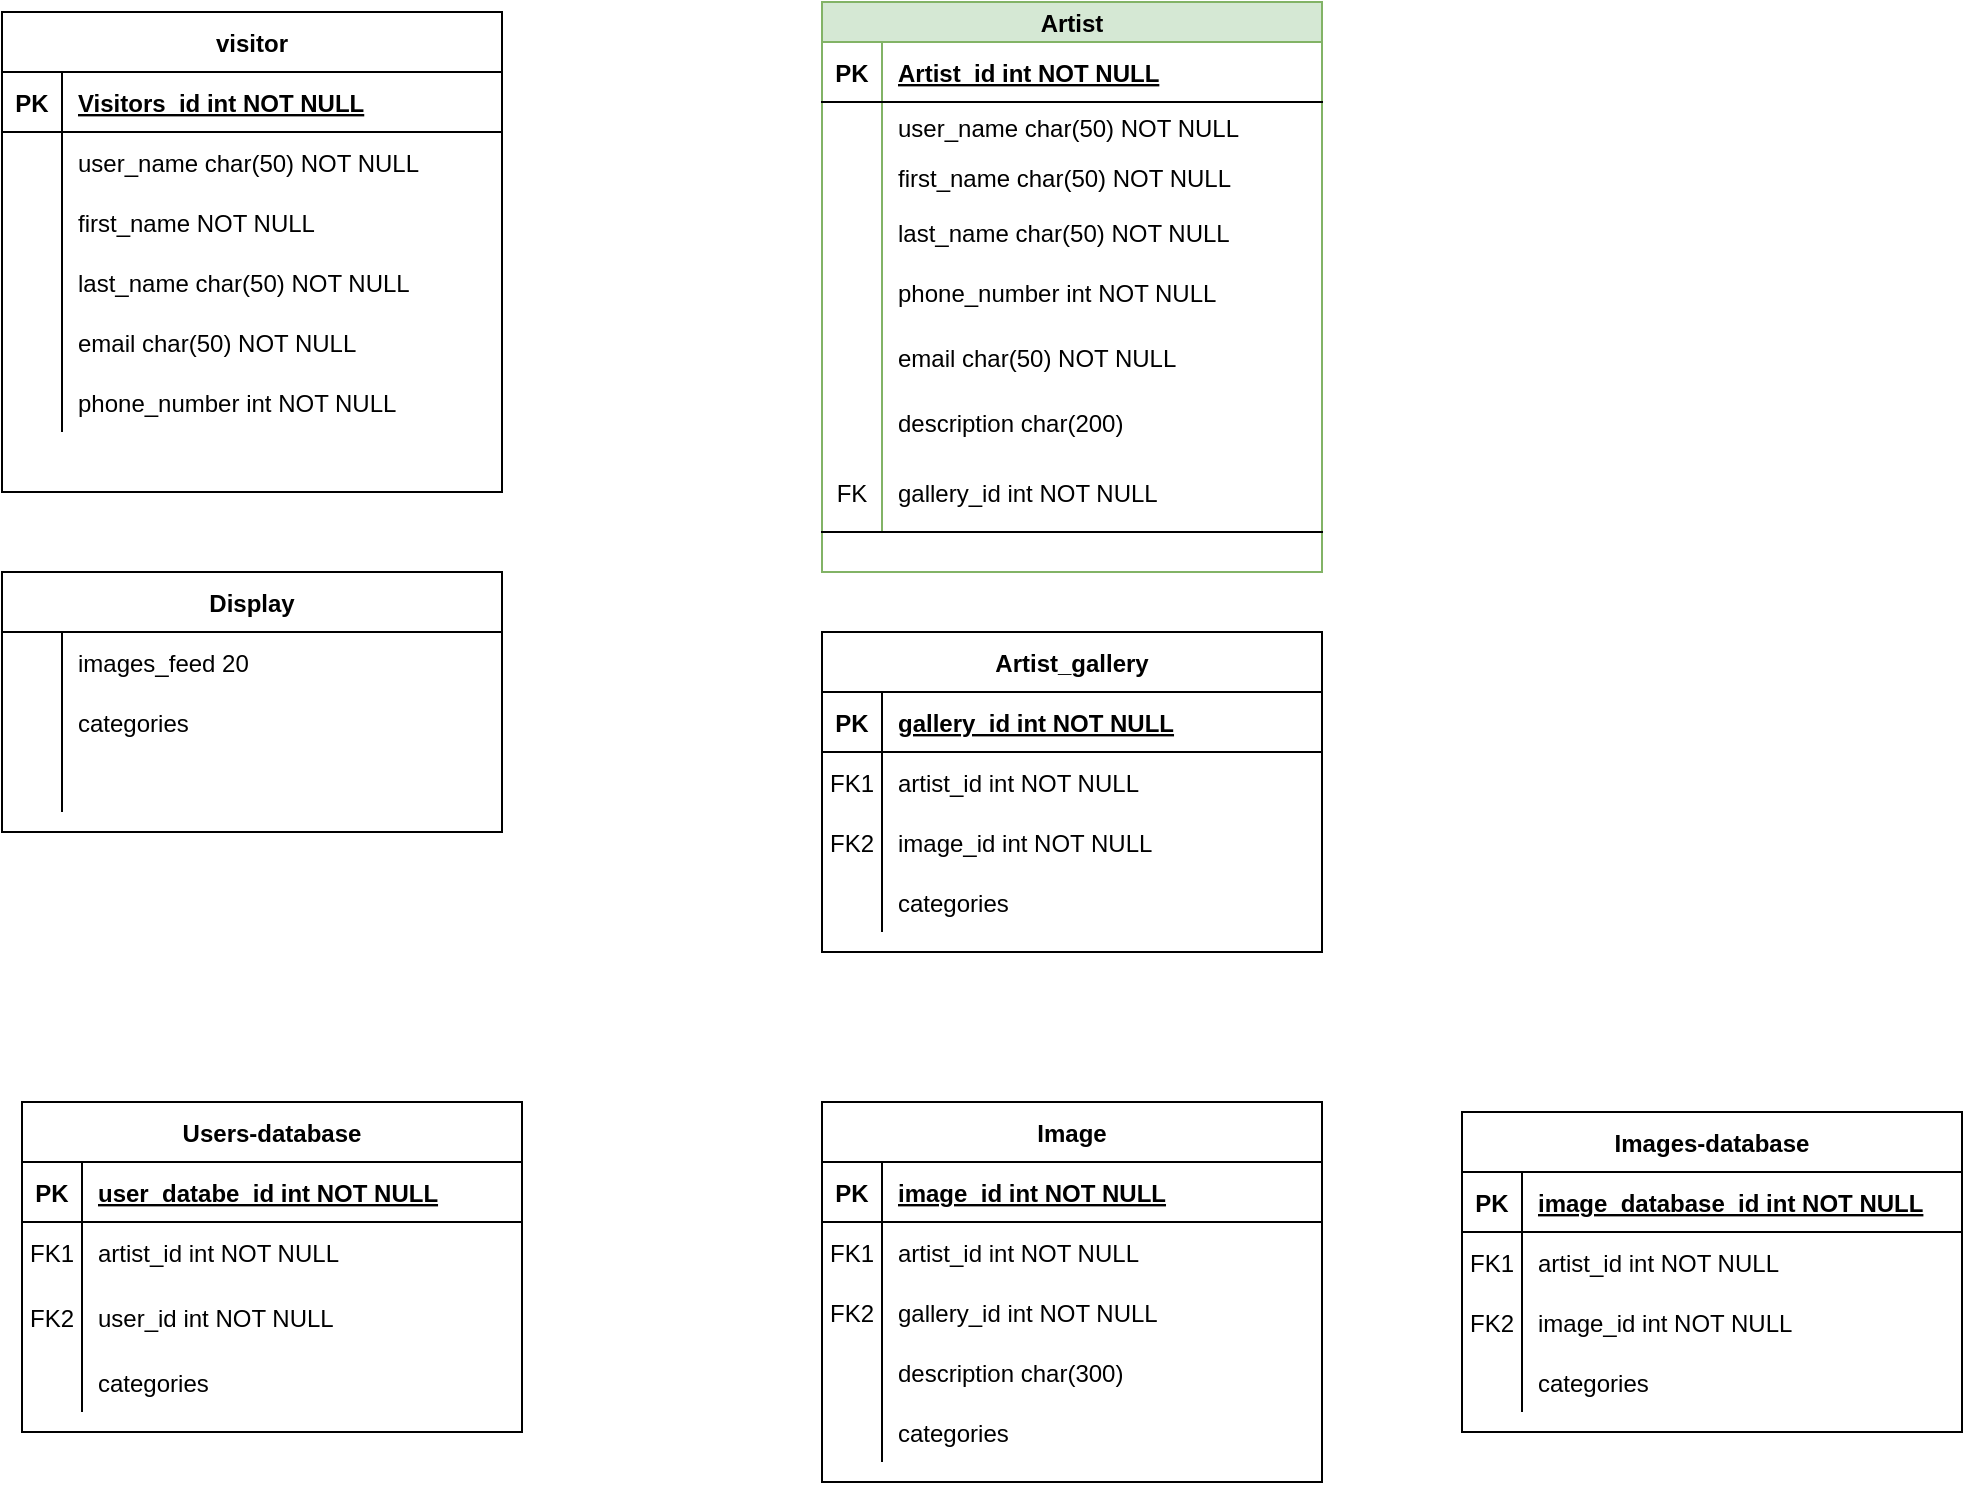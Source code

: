 <mxfile version="13.7.6" type="github">
  <diagram id="R2lEEEUBdFMjLlhIrx00" name="Page-1">
    <mxGraphModel dx="1384" dy="741" grid="1" gridSize="10" guides="1" tooltips="1" connect="1" arrows="1" fold="1" page="1" pageScale="1" pageWidth="850" pageHeight="1100" math="0" shadow="0" extFonts="Permanent Marker^https://fonts.googleapis.com/css?family=Permanent+Marker">
      <root>
        <mxCell id="0" />
        <mxCell id="1" parent="0" />
        <mxCell id="C-vyLk0tnHw3VtMMgP7b-23" value="visitor" style="shape=table;startSize=30;container=1;collapsible=1;childLayout=tableLayout;fixedRows=1;rowLines=0;fontStyle=1;align=center;resizeLast=1;" parent="1" vertex="1">
          <mxGeometry x="110" y="90" width="250" height="240" as="geometry" />
        </mxCell>
        <mxCell id="C-vyLk0tnHw3VtMMgP7b-24" value="" style="shape=partialRectangle;collapsible=0;dropTarget=0;pointerEvents=0;fillColor=none;points=[[0,0.5],[1,0.5]];portConstraint=eastwest;top=0;left=0;right=0;bottom=1;" parent="C-vyLk0tnHw3VtMMgP7b-23" vertex="1">
          <mxGeometry y="30" width="250" height="30" as="geometry" />
        </mxCell>
        <mxCell id="C-vyLk0tnHw3VtMMgP7b-25" value="PK" style="shape=partialRectangle;overflow=hidden;connectable=0;fillColor=none;top=0;left=0;bottom=0;right=0;fontStyle=1;" parent="C-vyLk0tnHw3VtMMgP7b-24" vertex="1">
          <mxGeometry width="30" height="30" as="geometry" />
        </mxCell>
        <mxCell id="C-vyLk0tnHw3VtMMgP7b-26" value="Visitors_id int NOT NULL " style="shape=partialRectangle;overflow=hidden;connectable=0;fillColor=none;top=0;left=0;bottom=0;right=0;align=left;spacingLeft=6;fontStyle=5;" parent="C-vyLk0tnHw3VtMMgP7b-24" vertex="1">
          <mxGeometry x="30" width="220" height="30" as="geometry" />
        </mxCell>
        <mxCell id="C-vyLk0tnHw3VtMMgP7b-27" value="" style="shape=partialRectangle;collapsible=0;dropTarget=0;pointerEvents=0;fillColor=none;points=[[0,0.5],[1,0.5]];portConstraint=eastwest;top=0;left=0;right=0;bottom=0;" parent="C-vyLk0tnHw3VtMMgP7b-23" vertex="1">
          <mxGeometry y="60" width="250" height="30" as="geometry" />
        </mxCell>
        <mxCell id="C-vyLk0tnHw3VtMMgP7b-28" value="" style="shape=partialRectangle;overflow=hidden;connectable=0;fillColor=none;top=0;left=0;bottom=0;right=0;" parent="C-vyLk0tnHw3VtMMgP7b-27" vertex="1">
          <mxGeometry width="30" height="30" as="geometry" />
        </mxCell>
        <mxCell id="C-vyLk0tnHw3VtMMgP7b-29" value="user_name char(50) NOT NULL" style="shape=partialRectangle;overflow=hidden;connectable=0;fillColor=none;top=0;left=0;bottom=0;right=0;align=left;spacingLeft=6;" parent="C-vyLk0tnHw3VtMMgP7b-27" vertex="1">
          <mxGeometry x="30" width="220" height="30" as="geometry" />
        </mxCell>
        <mxCell id="MyktjU_yqZyptZtigr9V-16" value="" style="shape=partialRectangle;collapsible=0;dropTarget=0;pointerEvents=0;fillColor=none;points=[[0,0.5],[1,0.5]];portConstraint=eastwest;top=0;left=0;right=0;bottom=0;" vertex="1" parent="C-vyLk0tnHw3VtMMgP7b-23">
          <mxGeometry y="90" width="250" height="30" as="geometry" />
        </mxCell>
        <mxCell id="MyktjU_yqZyptZtigr9V-17" value="" style="shape=partialRectangle;overflow=hidden;connectable=0;fillColor=none;top=0;left=0;bottom=0;right=0;" vertex="1" parent="MyktjU_yqZyptZtigr9V-16">
          <mxGeometry width="30" height="30" as="geometry" />
        </mxCell>
        <mxCell id="MyktjU_yqZyptZtigr9V-18" value="first_name NOT NULL" style="shape=partialRectangle;overflow=hidden;connectable=0;fillColor=none;top=0;left=0;bottom=0;right=0;align=left;spacingLeft=6;" vertex="1" parent="MyktjU_yqZyptZtigr9V-16">
          <mxGeometry x="30" width="220" height="30" as="geometry" />
        </mxCell>
        <mxCell id="z-qLwoDikBUPYlfqKyBM-1" value="" style="shape=partialRectangle;collapsible=0;dropTarget=0;pointerEvents=0;fillColor=none;points=[[0,0.5],[1,0.5]];portConstraint=eastwest;top=0;left=0;right=0;bottom=0;" parent="C-vyLk0tnHw3VtMMgP7b-23" vertex="1">
          <mxGeometry y="120" width="250" height="30" as="geometry" />
        </mxCell>
        <mxCell id="z-qLwoDikBUPYlfqKyBM-2" value="" style="shape=partialRectangle;overflow=hidden;connectable=0;fillColor=none;top=0;left=0;bottom=0;right=0;" parent="z-qLwoDikBUPYlfqKyBM-1" vertex="1">
          <mxGeometry width="30" height="30" as="geometry" />
        </mxCell>
        <mxCell id="z-qLwoDikBUPYlfqKyBM-3" value="last_name char(50) NOT NULL" style="shape=partialRectangle;overflow=hidden;connectable=0;fillColor=none;top=0;left=0;bottom=0;right=0;align=left;spacingLeft=6;" parent="z-qLwoDikBUPYlfqKyBM-1" vertex="1">
          <mxGeometry x="30" width="220" height="30" as="geometry" />
        </mxCell>
        <mxCell id="MyktjU_yqZyptZtigr9V-7" value="" style="shape=partialRectangle;collapsible=0;dropTarget=0;pointerEvents=0;fillColor=none;points=[[0,0.5],[1,0.5]];portConstraint=eastwest;top=0;left=0;right=0;bottom=0;" vertex="1" parent="C-vyLk0tnHw3VtMMgP7b-23">
          <mxGeometry y="150" width="250" height="30" as="geometry" />
        </mxCell>
        <mxCell id="MyktjU_yqZyptZtigr9V-8" value="" style="shape=partialRectangle;overflow=hidden;connectable=0;fillColor=none;top=0;left=0;bottom=0;right=0;" vertex="1" parent="MyktjU_yqZyptZtigr9V-7">
          <mxGeometry width="30" height="30" as="geometry" />
        </mxCell>
        <mxCell id="MyktjU_yqZyptZtigr9V-9" value="email char(50) NOT NULL" style="shape=partialRectangle;overflow=hidden;connectable=0;fillColor=none;top=0;left=0;bottom=0;right=0;align=left;spacingLeft=6;" vertex="1" parent="MyktjU_yqZyptZtigr9V-7">
          <mxGeometry x="30" width="220" height="30" as="geometry" />
        </mxCell>
        <mxCell id="MyktjU_yqZyptZtigr9V-13" value="" style="shape=partialRectangle;collapsible=0;dropTarget=0;pointerEvents=0;fillColor=none;points=[[0,0.5],[1,0.5]];portConstraint=eastwest;top=0;left=0;right=0;bottom=0;" vertex="1" parent="C-vyLk0tnHw3VtMMgP7b-23">
          <mxGeometry y="180" width="250" height="30" as="geometry" />
        </mxCell>
        <mxCell id="MyktjU_yqZyptZtigr9V-14" value="" style="shape=partialRectangle;overflow=hidden;connectable=0;fillColor=none;top=0;left=0;bottom=0;right=0;" vertex="1" parent="MyktjU_yqZyptZtigr9V-13">
          <mxGeometry width="30" height="30" as="geometry" />
        </mxCell>
        <mxCell id="MyktjU_yqZyptZtigr9V-15" value="phone_number int NOT NULL" style="shape=partialRectangle;overflow=hidden;connectable=0;fillColor=none;top=0;left=0;bottom=0;right=0;align=left;spacingLeft=6;" vertex="1" parent="MyktjU_yqZyptZtigr9V-13">
          <mxGeometry x="30" width="220" height="30" as="geometry" />
        </mxCell>
        <mxCell id="C-vyLk0tnHw3VtMMgP7b-2" value="Artist" style="shape=table;startSize=20;container=1;collapsible=1;childLayout=tableLayout;fixedRows=1;rowLines=0;fontStyle=1;align=center;resizeLast=1;fillColor=#d5e8d4;strokeColor=#82b366;" parent="1" vertex="1">
          <mxGeometry x="520" y="85" width="250" height="285" as="geometry" />
        </mxCell>
        <mxCell id="C-vyLk0tnHw3VtMMgP7b-3" value="" style="shape=partialRectangle;collapsible=0;dropTarget=0;pointerEvents=0;fillColor=none;points=[[0,0.5],[1,0.5]];portConstraint=eastwest;top=0;left=0;right=0;bottom=1;" parent="C-vyLk0tnHw3VtMMgP7b-2" vertex="1">
          <mxGeometry y="20" width="250" height="30" as="geometry" />
        </mxCell>
        <mxCell id="C-vyLk0tnHw3VtMMgP7b-4" value="PK" style="shape=partialRectangle;overflow=hidden;connectable=0;fillColor=none;top=0;left=0;bottom=0;right=0;fontStyle=1;" parent="C-vyLk0tnHw3VtMMgP7b-3" vertex="1">
          <mxGeometry width="30" height="30" as="geometry" />
        </mxCell>
        <mxCell id="C-vyLk0tnHw3VtMMgP7b-5" value="Artist_id int NOT NULL " style="shape=partialRectangle;overflow=hidden;connectable=0;fillColor=none;top=0;left=0;bottom=0;right=0;align=left;spacingLeft=6;fontStyle=5;" parent="C-vyLk0tnHw3VtMMgP7b-3" vertex="1">
          <mxGeometry x="30" width="220" height="30" as="geometry" />
        </mxCell>
        <mxCell id="C-vyLk0tnHw3VtMMgP7b-6" value="" style="shape=partialRectangle;collapsible=0;dropTarget=0;pointerEvents=0;fillColor=none;points=[[0,0.5],[1,0.5]];portConstraint=eastwest;top=0;left=0;right=0;bottom=0;" parent="C-vyLk0tnHw3VtMMgP7b-2" vertex="1">
          <mxGeometry y="50" width="250" height="25" as="geometry" />
        </mxCell>
        <mxCell id="C-vyLk0tnHw3VtMMgP7b-7" value="" style="shape=partialRectangle;overflow=hidden;connectable=0;fillColor=none;top=0;left=0;bottom=0;right=0;" parent="C-vyLk0tnHw3VtMMgP7b-6" vertex="1">
          <mxGeometry width="30" height="25" as="geometry" />
        </mxCell>
        <mxCell id="C-vyLk0tnHw3VtMMgP7b-8" value="user_name char(50) NOT NULL" style="shape=partialRectangle;overflow=hidden;connectable=0;fillColor=none;top=0;left=0;bottom=0;right=0;align=left;spacingLeft=6;" parent="C-vyLk0tnHw3VtMMgP7b-6" vertex="1">
          <mxGeometry x="30" width="220" height="25" as="geometry" />
        </mxCell>
        <mxCell id="MyktjU_yqZyptZtigr9V-22" value="" style="shape=partialRectangle;collapsible=0;dropTarget=0;pointerEvents=0;fillColor=none;points=[[0,0.5],[1,0.5]];portConstraint=eastwest;top=0;left=0;right=0;bottom=0;" vertex="1" parent="C-vyLk0tnHw3VtMMgP7b-2">
          <mxGeometry y="75" width="250" height="25" as="geometry" />
        </mxCell>
        <mxCell id="MyktjU_yqZyptZtigr9V-23" value="" style="shape=partialRectangle;overflow=hidden;connectable=0;fillColor=none;top=0;left=0;bottom=0;right=0;" vertex="1" parent="MyktjU_yqZyptZtigr9V-22">
          <mxGeometry width="30" height="25" as="geometry" />
        </mxCell>
        <mxCell id="MyktjU_yqZyptZtigr9V-24" value="first_name char(50) NOT NULL" style="shape=partialRectangle;overflow=hidden;connectable=0;fillColor=none;top=0;left=0;bottom=0;right=0;align=left;spacingLeft=6;" vertex="1" parent="MyktjU_yqZyptZtigr9V-22">
          <mxGeometry x="30" width="220" height="25" as="geometry" />
        </mxCell>
        <mxCell id="MyktjU_yqZyptZtigr9V-1" value="" style="shape=partialRectangle;collapsible=0;dropTarget=0;pointerEvents=0;fillColor=none;points=[[0,0.5],[1,0.5]];portConstraint=eastwest;top=0;left=0;right=0;bottom=0;" vertex="1" parent="C-vyLk0tnHw3VtMMgP7b-2">
          <mxGeometry y="100" width="250" height="30" as="geometry" />
        </mxCell>
        <mxCell id="MyktjU_yqZyptZtigr9V-2" value="" style="shape=partialRectangle;overflow=hidden;connectable=0;fillColor=none;top=0;left=0;bottom=0;right=0;" vertex="1" parent="MyktjU_yqZyptZtigr9V-1">
          <mxGeometry width="30" height="30" as="geometry" />
        </mxCell>
        <mxCell id="MyktjU_yqZyptZtigr9V-3" value="last_name char(50) NOT NULL" style="shape=partialRectangle;overflow=hidden;connectable=0;fillColor=none;top=0;left=0;bottom=0;right=0;align=left;spacingLeft=6;" vertex="1" parent="MyktjU_yqZyptZtigr9V-1">
          <mxGeometry x="30" width="220" height="30" as="geometry" />
        </mxCell>
        <mxCell id="z-qLwoDikBUPYlfqKyBM-14" value="" style="shape=partialRectangle;collapsible=0;dropTarget=0;pointerEvents=0;fillColor=none;points=[[0,0.5],[1,0.5]];portConstraint=eastwest;top=0;left=0;right=0;bottom=0;" parent="C-vyLk0tnHw3VtMMgP7b-2" vertex="1">
          <mxGeometry y="130" width="250" height="30" as="geometry" />
        </mxCell>
        <mxCell id="z-qLwoDikBUPYlfqKyBM-15" value="" style="shape=partialRectangle;overflow=hidden;connectable=0;fillColor=none;top=0;left=0;bottom=0;right=0;" parent="z-qLwoDikBUPYlfqKyBM-14" vertex="1">
          <mxGeometry width="30" height="30" as="geometry" />
        </mxCell>
        <mxCell id="z-qLwoDikBUPYlfqKyBM-16" value="phone_number int NOT NULL" style="shape=partialRectangle;overflow=hidden;connectable=0;fillColor=none;top=0;left=0;bottom=0;right=0;align=left;spacingLeft=6;" parent="z-qLwoDikBUPYlfqKyBM-14" vertex="1">
          <mxGeometry x="30" width="220" height="30" as="geometry" />
        </mxCell>
        <mxCell id="C-vyLk0tnHw3VtMMgP7b-9" value="" style="shape=partialRectangle;collapsible=0;dropTarget=0;pointerEvents=0;fillColor=none;points=[[0,0.5],[1,0.5]];portConstraint=eastwest;top=0;left=0;right=0;bottom=0;" parent="C-vyLk0tnHw3VtMMgP7b-2" vertex="1">
          <mxGeometry y="160" width="250" height="35" as="geometry" />
        </mxCell>
        <mxCell id="C-vyLk0tnHw3VtMMgP7b-10" value="" style="shape=partialRectangle;overflow=hidden;connectable=0;fillColor=none;top=0;left=0;bottom=0;right=0;" parent="C-vyLk0tnHw3VtMMgP7b-9" vertex="1">
          <mxGeometry width="30" height="35" as="geometry" />
        </mxCell>
        <mxCell id="C-vyLk0tnHw3VtMMgP7b-11" value="email char(50) NOT NULL" style="shape=partialRectangle;overflow=hidden;connectable=0;fillColor=none;top=0;left=0;bottom=0;right=0;align=left;spacingLeft=6;" parent="C-vyLk0tnHw3VtMMgP7b-9" vertex="1">
          <mxGeometry x="30" width="220" height="35" as="geometry" />
        </mxCell>
        <mxCell id="MyktjU_yqZyptZtigr9V-4" value="" style="shape=partialRectangle;collapsible=0;dropTarget=0;pointerEvents=0;fillColor=none;points=[[0,0.5],[1,0.5]];portConstraint=eastwest;top=0;left=0;right=0;bottom=0;" vertex="1" parent="C-vyLk0tnHw3VtMMgP7b-2">
          <mxGeometry y="195" width="250" height="30" as="geometry" />
        </mxCell>
        <mxCell id="MyktjU_yqZyptZtigr9V-5" value="" style="shape=partialRectangle;overflow=hidden;connectable=0;fillColor=none;top=0;left=0;bottom=0;right=0;" vertex="1" parent="MyktjU_yqZyptZtigr9V-4">
          <mxGeometry width="30" height="30" as="geometry" />
        </mxCell>
        <mxCell id="MyktjU_yqZyptZtigr9V-6" value="description char(200) " style="shape=partialRectangle;overflow=hidden;connectable=0;fillColor=none;top=0;left=0;bottom=0;right=0;align=left;spacingLeft=6;" vertex="1" parent="MyktjU_yqZyptZtigr9V-4">
          <mxGeometry x="30" width="220" height="30" as="geometry" />
        </mxCell>
        <mxCell id="MyktjU_yqZyptZtigr9V-28" value="" style="shape=partialRectangle;collapsible=0;dropTarget=0;pointerEvents=0;fillColor=none;points=[[0,0.5],[1,0.5]];portConstraint=eastwest;top=0;left=0;right=0;bottom=1;" vertex="1" parent="C-vyLk0tnHw3VtMMgP7b-2">
          <mxGeometry y="225" width="250" height="40" as="geometry" />
        </mxCell>
        <mxCell id="MyktjU_yqZyptZtigr9V-29" value="FK" style="shape=partialRectangle;overflow=hidden;connectable=0;fillColor=none;top=0;left=0;bottom=0;right=0;fontStyle=0;" vertex="1" parent="MyktjU_yqZyptZtigr9V-28">
          <mxGeometry width="30" height="40" as="geometry" />
        </mxCell>
        <mxCell id="MyktjU_yqZyptZtigr9V-30" value="gallery_id int NOT NULL" style="shape=partialRectangle;overflow=hidden;connectable=0;fillColor=none;top=0;left=0;bottom=0;right=0;align=left;spacingLeft=6;fontStyle=0;" vertex="1" parent="MyktjU_yqZyptZtigr9V-28">
          <mxGeometry x="30" width="220" height="40" as="geometry" />
        </mxCell>
        <mxCell id="C-vyLk0tnHw3VtMMgP7b-13" value="Artist_gallery" style="shape=table;startSize=30;container=1;collapsible=1;childLayout=tableLayout;fixedRows=1;rowLines=0;fontStyle=1;align=center;resizeLast=1;" parent="1" vertex="1">
          <mxGeometry x="520" y="400" width="250" height="160" as="geometry" />
        </mxCell>
        <mxCell id="C-vyLk0tnHw3VtMMgP7b-14" value="" style="shape=partialRectangle;collapsible=0;dropTarget=0;pointerEvents=0;fillColor=none;points=[[0,0.5],[1,0.5]];portConstraint=eastwest;top=0;left=0;right=0;bottom=1;" parent="C-vyLk0tnHw3VtMMgP7b-13" vertex="1">
          <mxGeometry y="30" width="250" height="30" as="geometry" />
        </mxCell>
        <mxCell id="C-vyLk0tnHw3VtMMgP7b-15" value="PK" style="shape=partialRectangle;overflow=hidden;connectable=0;fillColor=none;top=0;left=0;bottom=0;right=0;fontStyle=1;" parent="C-vyLk0tnHw3VtMMgP7b-14" vertex="1">
          <mxGeometry width="30" height="30" as="geometry" />
        </mxCell>
        <mxCell id="C-vyLk0tnHw3VtMMgP7b-16" value="gallery_id int NOT NULL " style="shape=partialRectangle;overflow=hidden;connectable=0;fillColor=none;top=0;left=0;bottom=0;right=0;align=left;spacingLeft=6;fontStyle=5;" parent="C-vyLk0tnHw3VtMMgP7b-14" vertex="1">
          <mxGeometry x="30" width="220" height="30" as="geometry" />
        </mxCell>
        <mxCell id="C-vyLk0tnHw3VtMMgP7b-17" value="" style="shape=partialRectangle;collapsible=0;dropTarget=0;pointerEvents=0;fillColor=none;points=[[0,0.5],[1,0.5]];portConstraint=eastwest;top=0;left=0;right=0;bottom=0;" parent="C-vyLk0tnHw3VtMMgP7b-13" vertex="1">
          <mxGeometry y="60" width="250" height="30" as="geometry" />
        </mxCell>
        <mxCell id="C-vyLk0tnHw3VtMMgP7b-18" value="FK1" style="shape=partialRectangle;overflow=hidden;connectable=0;fillColor=none;top=0;left=0;bottom=0;right=0;" parent="C-vyLk0tnHw3VtMMgP7b-17" vertex="1">
          <mxGeometry width="30" height="30" as="geometry" />
        </mxCell>
        <mxCell id="C-vyLk0tnHw3VtMMgP7b-19" value="artist_id int NOT NULL" style="shape=partialRectangle;overflow=hidden;connectable=0;fillColor=none;top=0;left=0;bottom=0;right=0;align=left;spacingLeft=6;" parent="C-vyLk0tnHw3VtMMgP7b-17" vertex="1">
          <mxGeometry x="30" width="220" height="30" as="geometry" />
        </mxCell>
        <mxCell id="C-vyLk0tnHw3VtMMgP7b-20" value="" style="shape=partialRectangle;collapsible=0;dropTarget=0;pointerEvents=0;fillColor=none;points=[[0,0.5],[1,0.5]];portConstraint=eastwest;top=0;left=0;right=0;bottom=0;" parent="C-vyLk0tnHw3VtMMgP7b-13" vertex="1">
          <mxGeometry y="90" width="250" height="30" as="geometry" />
        </mxCell>
        <mxCell id="C-vyLk0tnHw3VtMMgP7b-21" value="FK2" style="shape=partialRectangle;overflow=hidden;connectable=0;fillColor=none;top=0;left=0;bottom=0;right=0;" parent="C-vyLk0tnHw3VtMMgP7b-20" vertex="1">
          <mxGeometry width="30" height="30" as="geometry" />
        </mxCell>
        <mxCell id="C-vyLk0tnHw3VtMMgP7b-22" value="image_id int NOT NULL" style="shape=partialRectangle;overflow=hidden;connectable=0;fillColor=none;top=0;left=0;bottom=0;right=0;align=left;spacingLeft=6;" parent="C-vyLk0tnHw3VtMMgP7b-20" vertex="1">
          <mxGeometry x="30" width="220" height="30" as="geometry" />
        </mxCell>
        <mxCell id="MyktjU_yqZyptZtigr9V-53" value="" style="shape=partialRectangle;collapsible=0;dropTarget=0;pointerEvents=0;fillColor=none;points=[[0,0.5],[1,0.5]];portConstraint=eastwest;top=0;left=0;right=0;bottom=0;" vertex="1" parent="C-vyLk0tnHw3VtMMgP7b-13">
          <mxGeometry y="120" width="250" height="30" as="geometry" />
        </mxCell>
        <mxCell id="MyktjU_yqZyptZtigr9V-54" value="" style="shape=partialRectangle;overflow=hidden;connectable=0;fillColor=none;top=0;left=0;bottom=0;right=0;" vertex="1" parent="MyktjU_yqZyptZtigr9V-53">
          <mxGeometry width="30" height="30" as="geometry" />
        </mxCell>
        <mxCell id="MyktjU_yqZyptZtigr9V-55" value="categories" style="shape=partialRectangle;overflow=hidden;connectable=0;fillColor=none;top=0;left=0;bottom=0;right=0;align=left;spacingLeft=6;" vertex="1" parent="MyktjU_yqZyptZtigr9V-53">
          <mxGeometry x="30" width="220" height="30" as="geometry" />
        </mxCell>
        <mxCell id="MyktjU_yqZyptZtigr9V-95" value="Users-database" style="shape=table;startSize=30;container=1;collapsible=1;childLayout=tableLayout;fixedRows=1;rowLines=0;fontStyle=1;align=center;resizeLast=1;" vertex="1" parent="1">
          <mxGeometry x="120" y="635" width="250" height="165" as="geometry" />
        </mxCell>
        <mxCell id="MyktjU_yqZyptZtigr9V-96" value="" style="shape=partialRectangle;collapsible=0;dropTarget=0;pointerEvents=0;fillColor=none;points=[[0,0.5],[1,0.5]];portConstraint=eastwest;top=0;left=0;right=0;bottom=1;" vertex="1" parent="MyktjU_yqZyptZtigr9V-95">
          <mxGeometry y="30" width="250" height="30" as="geometry" />
        </mxCell>
        <mxCell id="MyktjU_yqZyptZtigr9V-97" value="PK" style="shape=partialRectangle;overflow=hidden;connectable=0;fillColor=none;top=0;left=0;bottom=0;right=0;fontStyle=1;" vertex="1" parent="MyktjU_yqZyptZtigr9V-96">
          <mxGeometry width="30" height="30" as="geometry" />
        </mxCell>
        <mxCell id="MyktjU_yqZyptZtigr9V-98" value="user_databe_id int NOT NULL " style="shape=partialRectangle;overflow=hidden;connectable=0;fillColor=none;top=0;left=0;bottom=0;right=0;align=left;spacingLeft=6;fontStyle=5;" vertex="1" parent="MyktjU_yqZyptZtigr9V-96">
          <mxGeometry x="30" width="220" height="30" as="geometry" />
        </mxCell>
        <mxCell id="MyktjU_yqZyptZtigr9V-99" value="" style="shape=partialRectangle;collapsible=0;dropTarget=0;pointerEvents=0;fillColor=none;points=[[0,0.5],[1,0.5]];portConstraint=eastwest;top=0;left=0;right=0;bottom=0;" vertex="1" parent="MyktjU_yqZyptZtigr9V-95">
          <mxGeometry y="60" width="250" height="30" as="geometry" />
        </mxCell>
        <mxCell id="MyktjU_yqZyptZtigr9V-100" value="FK1" style="shape=partialRectangle;overflow=hidden;connectable=0;fillColor=none;top=0;left=0;bottom=0;right=0;" vertex="1" parent="MyktjU_yqZyptZtigr9V-99">
          <mxGeometry width="30" height="30" as="geometry" />
        </mxCell>
        <mxCell id="MyktjU_yqZyptZtigr9V-101" value="artist_id int NOT NULL" style="shape=partialRectangle;overflow=hidden;connectable=0;fillColor=none;top=0;left=0;bottom=0;right=0;align=left;spacingLeft=6;" vertex="1" parent="MyktjU_yqZyptZtigr9V-99">
          <mxGeometry x="30" width="220" height="30" as="geometry" />
        </mxCell>
        <mxCell id="MyktjU_yqZyptZtigr9V-102" value="" style="shape=partialRectangle;collapsible=0;dropTarget=0;pointerEvents=0;fillColor=none;points=[[0,0.5],[1,0.5]];portConstraint=eastwest;top=0;left=0;right=0;bottom=0;" vertex="1" parent="MyktjU_yqZyptZtigr9V-95">
          <mxGeometry y="90" width="250" height="35" as="geometry" />
        </mxCell>
        <mxCell id="MyktjU_yqZyptZtigr9V-103" value="FK2" style="shape=partialRectangle;overflow=hidden;connectable=0;fillColor=none;top=0;left=0;bottom=0;right=0;" vertex="1" parent="MyktjU_yqZyptZtigr9V-102">
          <mxGeometry width="30" height="35" as="geometry" />
        </mxCell>
        <mxCell id="MyktjU_yqZyptZtigr9V-104" value="user_id int NOT NULL" style="shape=partialRectangle;overflow=hidden;connectable=0;fillColor=none;top=0;left=0;bottom=0;right=0;align=left;spacingLeft=6;" vertex="1" parent="MyktjU_yqZyptZtigr9V-102">
          <mxGeometry x="30" width="220" height="35" as="geometry" />
        </mxCell>
        <mxCell id="MyktjU_yqZyptZtigr9V-105" value="" style="shape=partialRectangle;collapsible=0;dropTarget=0;pointerEvents=0;fillColor=none;points=[[0,0.5],[1,0.5]];portConstraint=eastwest;top=0;left=0;right=0;bottom=0;" vertex="1" parent="MyktjU_yqZyptZtigr9V-95">
          <mxGeometry y="125" width="250" height="30" as="geometry" />
        </mxCell>
        <mxCell id="MyktjU_yqZyptZtigr9V-106" value="" style="shape=partialRectangle;overflow=hidden;connectable=0;fillColor=none;top=0;left=0;bottom=0;right=0;" vertex="1" parent="MyktjU_yqZyptZtigr9V-105">
          <mxGeometry width="30" height="30" as="geometry" />
        </mxCell>
        <mxCell id="MyktjU_yqZyptZtigr9V-107" value="categories" style="shape=partialRectangle;overflow=hidden;connectable=0;fillColor=none;top=0;left=0;bottom=0;right=0;align=left;spacingLeft=6;" vertex="1" parent="MyktjU_yqZyptZtigr9V-105">
          <mxGeometry x="30" width="220" height="30" as="geometry" />
        </mxCell>
        <mxCell id="MyktjU_yqZyptZtigr9V-40" value="Display" style="shape=table;startSize=30;container=1;collapsible=1;childLayout=tableLayout;fixedRows=1;rowLines=0;fontStyle=1;align=center;resizeLast=1;" vertex="1" parent="1">
          <mxGeometry x="110" y="370" width="250" height="130" as="geometry" />
        </mxCell>
        <mxCell id="MyktjU_yqZyptZtigr9V-44" value="" style="shape=partialRectangle;collapsible=0;dropTarget=0;pointerEvents=0;fillColor=none;points=[[0,0.5],[1,0.5]];portConstraint=eastwest;top=0;left=0;right=0;bottom=0;" vertex="1" parent="MyktjU_yqZyptZtigr9V-40">
          <mxGeometry y="30" width="250" height="30" as="geometry" />
        </mxCell>
        <mxCell id="MyktjU_yqZyptZtigr9V-45" value="" style="shape=partialRectangle;overflow=hidden;connectable=0;fillColor=none;top=0;left=0;bottom=0;right=0;" vertex="1" parent="MyktjU_yqZyptZtigr9V-44">
          <mxGeometry width="30" height="30" as="geometry" />
        </mxCell>
        <mxCell id="MyktjU_yqZyptZtigr9V-46" value="images_feed 20 " style="shape=partialRectangle;overflow=hidden;connectable=0;fillColor=none;top=0;left=0;bottom=0;right=0;align=left;spacingLeft=6;" vertex="1" parent="MyktjU_yqZyptZtigr9V-44">
          <mxGeometry x="30" width="220" height="30" as="geometry" />
        </mxCell>
        <mxCell id="MyktjU_yqZyptZtigr9V-47" value="" style="shape=partialRectangle;collapsible=0;dropTarget=0;pointerEvents=0;fillColor=none;points=[[0,0.5],[1,0.5]];portConstraint=eastwest;top=0;left=0;right=0;bottom=0;" vertex="1" parent="MyktjU_yqZyptZtigr9V-40">
          <mxGeometry y="60" width="250" height="30" as="geometry" />
        </mxCell>
        <mxCell id="MyktjU_yqZyptZtigr9V-48" value="" style="shape=partialRectangle;overflow=hidden;connectable=0;fillColor=none;top=0;left=0;bottom=0;right=0;" vertex="1" parent="MyktjU_yqZyptZtigr9V-47">
          <mxGeometry width="30" height="30" as="geometry" />
        </mxCell>
        <mxCell id="MyktjU_yqZyptZtigr9V-49" value="categories" style="shape=partialRectangle;overflow=hidden;connectable=0;fillColor=none;top=0;left=0;bottom=0;right=0;align=left;spacingLeft=6;" vertex="1" parent="MyktjU_yqZyptZtigr9V-47">
          <mxGeometry x="30" width="220" height="30" as="geometry" />
        </mxCell>
        <mxCell id="MyktjU_yqZyptZtigr9V-50" value="" style="shape=partialRectangle;collapsible=0;dropTarget=0;pointerEvents=0;fillColor=none;points=[[0,0.5],[1,0.5]];portConstraint=eastwest;top=0;left=0;right=0;bottom=0;" vertex="1" parent="MyktjU_yqZyptZtigr9V-40">
          <mxGeometry y="90" width="250" height="30" as="geometry" />
        </mxCell>
        <mxCell id="MyktjU_yqZyptZtigr9V-51" value="" style="shape=partialRectangle;overflow=hidden;connectable=0;fillColor=none;top=0;left=0;bottom=0;right=0;" vertex="1" parent="MyktjU_yqZyptZtigr9V-50">
          <mxGeometry width="30" height="30" as="geometry" />
        </mxCell>
        <mxCell id="MyktjU_yqZyptZtigr9V-52" value="" style="shape=partialRectangle;overflow=hidden;connectable=0;fillColor=none;top=0;left=0;bottom=0;right=0;align=left;spacingLeft=6;" vertex="1" parent="MyktjU_yqZyptZtigr9V-50">
          <mxGeometry x="30" width="220" height="30" as="geometry" />
        </mxCell>
        <mxCell id="MyktjU_yqZyptZtigr9V-66" value="Image" style="shape=table;startSize=30;container=1;collapsible=1;childLayout=tableLayout;fixedRows=1;rowLines=0;fontStyle=1;align=center;resizeLast=1;" vertex="1" parent="1">
          <mxGeometry x="520" y="635" width="250" height="190" as="geometry" />
        </mxCell>
        <mxCell id="MyktjU_yqZyptZtigr9V-67" value="" style="shape=partialRectangle;collapsible=0;dropTarget=0;pointerEvents=0;fillColor=none;points=[[0,0.5],[1,0.5]];portConstraint=eastwest;top=0;left=0;right=0;bottom=1;" vertex="1" parent="MyktjU_yqZyptZtigr9V-66">
          <mxGeometry y="30" width="250" height="30" as="geometry" />
        </mxCell>
        <mxCell id="MyktjU_yqZyptZtigr9V-68" value="PK" style="shape=partialRectangle;overflow=hidden;connectable=0;fillColor=none;top=0;left=0;bottom=0;right=0;fontStyle=1;" vertex="1" parent="MyktjU_yqZyptZtigr9V-67">
          <mxGeometry width="30" height="30" as="geometry" />
        </mxCell>
        <mxCell id="MyktjU_yqZyptZtigr9V-69" value="image_id int NOT NULL " style="shape=partialRectangle;overflow=hidden;connectable=0;fillColor=none;top=0;left=0;bottom=0;right=0;align=left;spacingLeft=6;fontStyle=5;" vertex="1" parent="MyktjU_yqZyptZtigr9V-67">
          <mxGeometry x="30" width="220" height="30" as="geometry" />
        </mxCell>
        <mxCell id="MyktjU_yqZyptZtigr9V-70" value="" style="shape=partialRectangle;collapsible=0;dropTarget=0;pointerEvents=0;fillColor=none;points=[[0,0.5],[1,0.5]];portConstraint=eastwest;top=0;left=0;right=0;bottom=0;" vertex="1" parent="MyktjU_yqZyptZtigr9V-66">
          <mxGeometry y="60" width="250" height="30" as="geometry" />
        </mxCell>
        <mxCell id="MyktjU_yqZyptZtigr9V-71" value="FK1" style="shape=partialRectangle;overflow=hidden;connectable=0;fillColor=none;top=0;left=0;bottom=0;right=0;" vertex="1" parent="MyktjU_yqZyptZtigr9V-70">
          <mxGeometry width="30" height="30" as="geometry" />
        </mxCell>
        <mxCell id="MyktjU_yqZyptZtigr9V-72" value="artist_id int NOT NULL" style="shape=partialRectangle;overflow=hidden;connectable=0;fillColor=none;top=0;left=0;bottom=0;right=0;align=left;spacingLeft=6;" vertex="1" parent="MyktjU_yqZyptZtigr9V-70">
          <mxGeometry x="30" width="220" height="30" as="geometry" />
        </mxCell>
        <mxCell id="MyktjU_yqZyptZtigr9V-73" value="" style="shape=partialRectangle;collapsible=0;dropTarget=0;pointerEvents=0;fillColor=none;points=[[0,0.5],[1,0.5]];portConstraint=eastwest;top=0;left=0;right=0;bottom=0;" vertex="1" parent="MyktjU_yqZyptZtigr9V-66">
          <mxGeometry y="90" width="250" height="30" as="geometry" />
        </mxCell>
        <mxCell id="MyktjU_yqZyptZtigr9V-74" value="FK2" style="shape=partialRectangle;overflow=hidden;connectable=0;fillColor=none;top=0;left=0;bottom=0;right=0;" vertex="1" parent="MyktjU_yqZyptZtigr9V-73">
          <mxGeometry width="30" height="30" as="geometry" />
        </mxCell>
        <mxCell id="MyktjU_yqZyptZtigr9V-75" value="gallery_id int NOT NULL" style="shape=partialRectangle;overflow=hidden;connectable=0;fillColor=none;top=0;left=0;bottom=0;right=0;align=left;spacingLeft=6;" vertex="1" parent="MyktjU_yqZyptZtigr9V-73">
          <mxGeometry x="30" width="220" height="30" as="geometry" />
        </mxCell>
        <mxCell id="MyktjU_yqZyptZtigr9V-76" value="" style="shape=partialRectangle;collapsible=0;dropTarget=0;pointerEvents=0;fillColor=none;points=[[0,0.5],[1,0.5]];portConstraint=eastwest;top=0;left=0;right=0;bottom=0;" vertex="1" parent="MyktjU_yqZyptZtigr9V-66">
          <mxGeometry y="120" width="250" height="30" as="geometry" />
        </mxCell>
        <mxCell id="MyktjU_yqZyptZtigr9V-77" value="" style="shape=partialRectangle;overflow=hidden;connectable=0;fillColor=none;top=0;left=0;bottom=0;right=0;" vertex="1" parent="MyktjU_yqZyptZtigr9V-76">
          <mxGeometry width="30" height="30" as="geometry" />
        </mxCell>
        <mxCell id="MyktjU_yqZyptZtigr9V-78" value="description char(300) " style="shape=partialRectangle;overflow=hidden;connectable=0;fillColor=none;top=0;left=0;bottom=0;right=0;align=left;spacingLeft=6;" vertex="1" parent="MyktjU_yqZyptZtigr9V-76">
          <mxGeometry x="30" width="220" height="30" as="geometry" />
        </mxCell>
        <mxCell id="MyktjU_yqZyptZtigr9V-79" value="" style="shape=partialRectangle;collapsible=0;dropTarget=0;pointerEvents=0;fillColor=none;points=[[0,0.5],[1,0.5]];portConstraint=eastwest;top=0;left=0;right=0;bottom=0;" vertex="1" parent="MyktjU_yqZyptZtigr9V-66">
          <mxGeometry y="150" width="250" height="30" as="geometry" />
        </mxCell>
        <mxCell id="MyktjU_yqZyptZtigr9V-80" value="" style="shape=partialRectangle;overflow=hidden;connectable=0;fillColor=none;top=0;left=0;bottom=0;right=0;" vertex="1" parent="MyktjU_yqZyptZtigr9V-79">
          <mxGeometry width="30" height="30" as="geometry" />
        </mxCell>
        <mxCell id="MyktjU_yqZyptZtigr9V-81" value="categories" style="shape=partialRectangle;overflow=hidden;connectable=0;fillColor=none;top=0;left=0;bottom=0;right=0;align=left;spacingLeft=6;" vertex="1" parent="MyktjU_yqZyptZtigr9V-79">
          <mxGeometry x="30" width="220" height="30" as="geometry" />
        </mxCell>
        <mxCell id="MyktjU_yqZyptZtigr9V-82" value="Images-database" style="shape=table;startSize=30;container=1;collapsible=1;childLayout=tableLayout;fixedRows=1;rowLines=0;fontStyle=1;align=center;resizeLast=1;" vertex="1" parent="1">
          <mxGeometry x="840" y="640" width="250" height="160" as="geometry" />
        </mxCell>
        <mxCell id="MyktjU_yqZyptZtigr9V-83" value="" style="shape=partialRectangle;collapsible=0;dropTarget=0;pointerEvents=0;fillColor=none;points=[[0,0.5],[1,0.5]];portConstraint=eastwest;top=0;left=0;right=0;bottom=1;" vertex="1" parent="MyktjU_yqZyptZtigr9V-82">
          <mxGeometry y="30" width="250" height="30" as="geometry" />
        </mxCell>
        <mxCell id="MyktjU_yqZyptZtigr9V-84" value="PK" style="shape=partialRectangle;overflow=hidden;connectable=0;fillColor=none;top=0;left=0;bottom=0;right=0;fontStyle=1;" vertex="1" parent="MyktjU_yqZyptZtigr9V-83">
          <mxGeometry width="30" height="30" as="geometry" />
        </mxCell>
        <mxCell id="MyktjU_yqZyptZtigr9V-85" value="image_database_id int NOT NULL " style="shape=partialRectangle;overflow=hidden;connectable=0;fillColor=none;top=0;left=0;bottom=0;right=0;align=left;spacingLeft=6;fontStyle=5;" vertex="1" parent="MyktjU_yqZyptZtigr9V-83">
          <mxGeometry x="30" width="220" height="30" as="geometry" />
        </mxCell>
        <mxCell id="MyktjU_yqZyptZtigr9V-86" value="" style="shape=partialRectangle;collapsible=0;dropTarget=0;pointerEvents=0;fillColor=none;points=[[0,0.5],[1,0.5]];portConstraint=eastwest;top=0;left=0;right=0;bottom=0;" vertex="1" parent="MyktjU_yqZyptZtigr9V-82">
          <mxGeometry y="60" width="250" height="30" as="geometry" />
        </mxCell>
        <mxCell id="MyktjU_yqZyptZtigr9V-87" value="FK1" style="shape=partialRectangle;overflow=hidden;connectable=0;fillColor=none;top=0;left=0;bottom=0;right=0;" vertex="1" parent="MyktjU_yqZyptZtigr9V-86">
          <mxGeometry width="30" height="30" as="geometry" />
        </mxCell>
        <mxCell id="MyktjU_yqZyptZtigr9V-88" value="artist_id int NOT NULL" style="shape=partialRectangle;overflow=hidden;connectable=0;fillColor=none;top=0;left=0;bottom=0;right=0;align=left;spacingLeft=6;" vertex="1" parent="MyktjU_yqZyptZtigr9V-86">
          <mxGeometry x="30" width="220" height="30" as="geometry" />
        </mxCell>
        <mxCell id="MyktjU_yqZyptZtigr9V-89" value="" style="shape=partialRectangle;collapsible=0;dropTarget=0;pointerEvents=0;fillColor=none;points=[[0,0.5],[1,0.5]];portConstraint=eastwest;top=0;left=0;right=0;bottom=0;" vertex="1" parent="MyktjU_yqZyptZtigr9V-82">
          <mxGeometry y="90" width="250" height="30" as="geometry" />
        </mxCell>
        <mxCell id="MyktjU_yqZyptZtigr9V-90" value="FK2" style="shape=partialRectangle;overflow=hidden;connectable=0;fillColor=none;top=0;left=0;bottom=0;right=0;" vertex="1" parent="MyktjU_yqZyptZtigr9V-89">
          <mxGeometry width="30" height="30" as="geometry" />
        </mxCell>
        <mxCell id="MyktjU_yqZyptZtigr9V-91" value="image_id int NOT NULL" style="shape=partialRectangle;overflow=hidden;connectable=0;fillColor=none;top=0;left=0;bottom=0;right=0;align=left;spacingLeft=6;" vertex="1" parent="MyktjU_yqZyptZtigr9V-89">
          <mxGeometry x="30" width="220" height="30" as="geometry" />
        </mxCell>
        <mxCell id="MyktjU_yqZyptZtigr9V-92" value="" style="shape=partialRectangle;collapsible=0;dropTarget=0;pointerEvents=0;fillColor=none;points=[[0,0.5],[1,0.5]];portConstraint=eastwest;top=0;left=0;right=0;bottom=0;" vertex="1" parent="MyktjU_yqZyptZtigr9V-82">
          <mxGeometry y="120" width="250" height="30" as="geometry" />
        </mxCell>
        <mxCell id="MyktjU_yqZyptZtigr9V-93" value="" style="shape=partialRectangle;overflow=hidden;connectable=0;fillColor=none;top=0;left=0;bottom=0;right=0;" vertex="1" parent="MyktjU_yqZyptZtigr9V-92">
          <mxGeometry width="30" height="30" as="geometry" />
        </mxCell>
        <mxCell id="MyktjU_yqZyptZtigr9V-94" value="categories" style="shape=partialRectangle;overflow=hidden;connectable=0;fillColor=none;top=0;left=0;bottom=0;right=0;align=left;spacingLeft=6;" vertex="1" parent="MyktjU_yqZyptZtigr9V-92">
          <mxGeometry x="30" width="220" height="30" as="geometry" />
        </mxCell>
      </root>
    </mxGraphModel>
  </diagram>
</mxfile>
